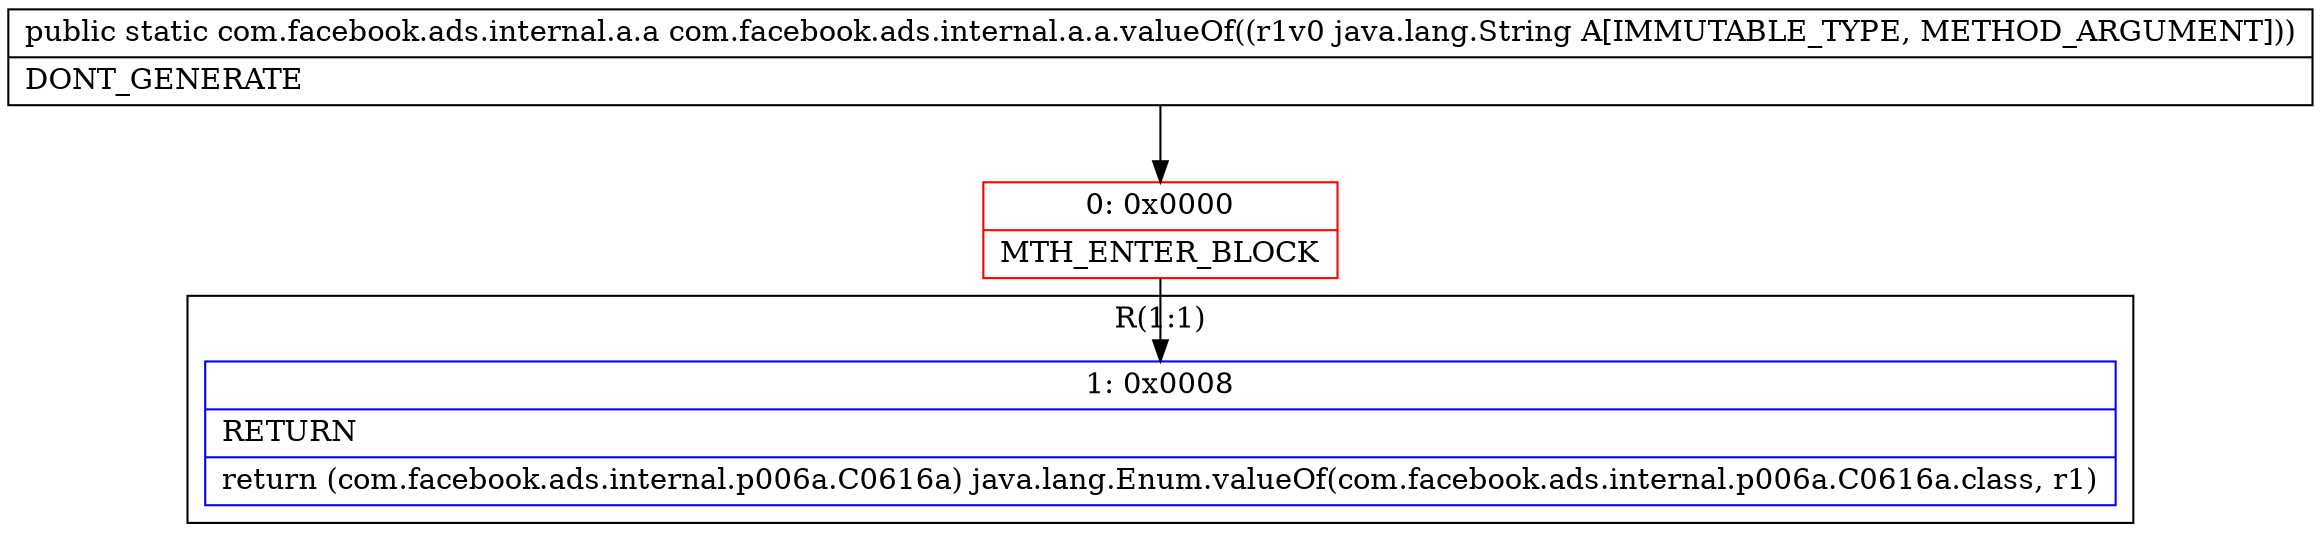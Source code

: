 digraph "CFG forcom.facebook.ads.internal.a.a.valueOf(Ljava\/lang\/String;)Lcom\/facebook\/ads\/internal\/a\/a;" {
subgraph cluster_Region_1286931343 {
label = "R(1:1)";
node [shape=record,color=blue];
Node_1 [shape=record,label="{1\:\ 0x0008|RETURN\l|return (com.facebook.ads.internal.p006a.C0616a) java.lang.Enum.valueOf(com.facebook.ads.internal.p006a.C0616a.class, r1)\l}"];
}
Node_0 [shape=record,color=red,label="{0\:\ 0x0000|MTH_ENTER_BLOCK\l}"];
MethodNode[shape=record,label="{public static com.facebook.ads.internal.a.a com.facebook.ads.internal.a.a.valueOf((r1v0 java.lang.String A[IMMUTABLE_TYPE, METHOD_ARGUMENT]))  | DONT_GENERATE\l}"];
MethodNode -> Node_0;
Node_0 -> Node_1;
}


